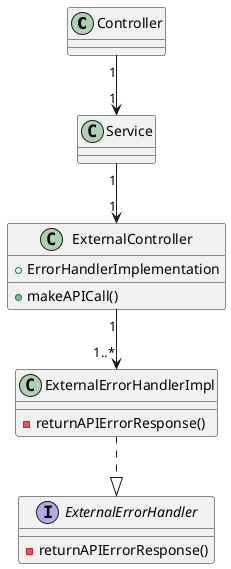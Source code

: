 @startuml

class Controller{

}

class Service{

}

class ExternalController{
+ ErrorHandlerImplementation
+ makeAPICall()
}

interface ExternalErrorHandler{
- returnAPIErrorResponse()
}

class ExternalErrorHandlerImpl{
- returnAPIErrorResponse()
}

Controller "1" --> "1" Service
Service "1" --> "1" ExternalController

ExternalController "1" --> "1..*" ExternalErrorHandlerImpl
ExternalErrorHandlerImpl ..|> ExternalErrorHandler

@enduml